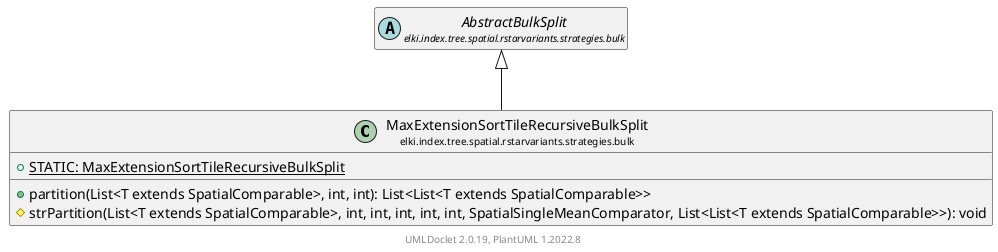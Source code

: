 @startuml
    remove .*\.(Instance|Par|Parameterizer|Factory)$
    set namespaceSeparator none
    hide empty fields
    hide empty methods

    class "<size:14>MaxExtensionSortTileRecursiveBulkSplit\n<size:10>elki.index.tree.spatial.rstarvariants.strategies.bulk" as elki.index.tree.spatial.rstarvariants.strategies.bulk.MaxExtensionSortTileRecursiveBulkSplit [[MaxExtensionSortTileRecursiveBulkSplit.html]] {
        {static} +STATIC: MaxExtensionSortTileRecursiveBulkSplit
        +partition(List<T extends SpatialComparable>, int, int): List<List<T extends SpatialComparable>>
        #strPartition(List<T extends SpatialComparable>, int, int, int, int, int, SpatialSingleMeanComparator, List<List<T extends SpatialComparable>>): void
    }

    abstract class "<size:14>AbstractBulkSplit\n<size:10>elki.index.tree.spatial.rstarvariants.strategies.bulk" as elki.index.tree.spatial.rstarvariants.strategies.bulk.AbstractBulkSplit [[AbstractBulkSplit.html]]
    class "<size:14>MaxExtensionSortTileRecursiveBulkSplit.Par\n<size:10>elki.index.tree.spatial.rstarvariants.strategies.bulk" as elki.index.tree.spatial.rstarvariants.strategies.bulk.MaxExtensionSortTileRecursiveBulkSplit.Par [[MaxExtensionSortTileRecursiveBulkSplit.Par.html]]

    elki.index.tree.spatial.rstarvariants.strategies.bulk.AbstractBulkSplit <|-- elki.index.tree.spatial.rstarvariants.strategies.bulk.MaxExtensionSortTileRecursiveBulkSplit
    elki.index.tree.spatial.rstarvariants.strategies.bulk.MaxExtensionSortTileRecursiveBulkSplit +-- elki.index.tree.spatial.rstarvariants.strategies.bulk.MaxExtensionSortTileRecursiveBulkSplit.Par

    center footer UMLDoclet 2.0.19, PlantUML 1.2022.8
@enduml
